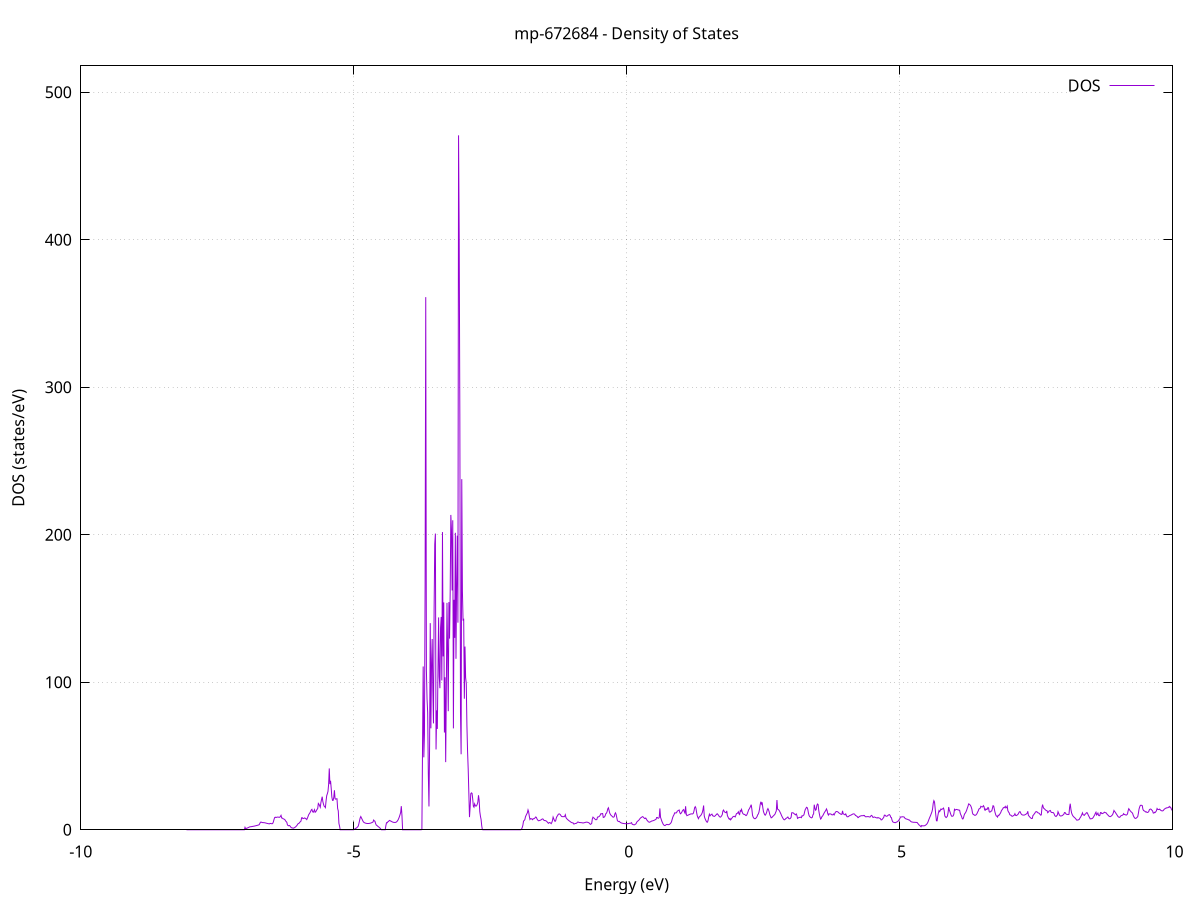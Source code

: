set title 'mp-672684 - Density of States'
set xlabel 'Energy (eV)'
set ylabel 'DOS (states/eV)'
set grid
set xrange [-10:10]
set yrange [0:517.941]
set xzeroaxis lt -1
set terminal png size 800,600
set output 'mp-672684_dos_gnuplot.png'
plot '-' using 1:2 with lines title 'DOS'
-8.063800 0.000000
-8.052100 0.000000
-8.040300 0.000000
-8.028500 0.000000
-8.016700 0.000000
-8.004900 0.000000
-7.993100 0.000000
-7.981400 0.000000
-7.969600 0.000000
-7.957800 0.000000
-7.946000 0.000000
-7.934200 0.000000
-7.922400 0.000000
-7.910700 0.000000
-7.898900 0.000000
-7.887100 0.000000
-7.875300 0.000000
-7.863500 0.000000
-7.851700 0.000000
-7.840000 0.000000
-7.828200 0.000000
-7.816400 0.000000
-7.804600 0.000000
-7.792800 0.000000
-7.781000 0.000000
-7.769300 0.000000
-7.757500 0.000000
-7.745700 0.000000
-7.733900 0.000000
-7.722100 0.000000
-7.710300 0.000000
-7.698600 0.000000
-7.686800 0.000000
-7.675000 0.000000
-7.663200 0.000000
-7.651400 0.000000
-7.639600 0.000000
-7.627900 0.000000
-7.616100 0.000000
-7.604300 0.000000
-7.592500 0.000000
-7.580700 0.000000
-7.568900 0.000000
-7.557200 0.000000
-7.545400 0.000000
-7.533600 0.000000
-7.521800 0.000000
-7.510000 0.000000
-7.498200 0.000000
-7.486400 0.000000
-7.474700 0.000000
-7.462900 0.000000
-7.451100 0.000000
-7.439300 0.000000
-7.427500 0.000000
-7.415700 0.000000
-7.404000 0.000000
-7.392200 0.000000
-7.380400 0.000000
-7.368600 0.000000
-7.356800 0.000000
-7.345000 0.000000
-7.333300 0.000000
-7.321500 0.000000
-7.309700 0.000000
-7.297900 0.000000
-7.286100 0.000000
-7.274300 0.000000
-7.262600 0.000000
-7.250800 0.000000
-7.239000 0.000000
-7.227200 0.000000
-7.215400 0.000000
-7.203600 0.000000
-7.191900 0.000000
-7.180100 0.000000
-7.168300 0.000000
-7.156500 0.000000
-7.144700 0.000000
-7.132900 0.000000
-7.121200 0.000000
-7.109400 0.000000
-7.097600 0.000000
-7.085800 0.000000
-7.074000 0.000000
-7.062200 0.000000
-7.050500 0.000000
-7.038700 0.000000
-7.026900 0.000000
-7.015100 0.000000
-7.003300 0.000000
-6.991500 1.641300
-6.979800 0.751600
-6.968000 0.917600
-6.956200 1.094700
-6.944400 1.282900
-6.932600 1.482100
-6.920800 1.692500
-6.909100 1.914000
-6.897300 2.038300
-6.885500 2.058200
-6.873700 2.127800
-6.861900 2.218100
-6.850100 2.302100
-6.838400 2.380000
-6.826600 2.452500
-6.814800 2.556500
-6.803000 2.661400
-6.791200 2.767300
-6.779400 2.878600
-6.767700 2.997400
-6.755900 3.123500
-6.744100 3.255100
-6.732300 3.423400
-6.720500 4.240900
-6.708700 5.120100
-6.697000 5.241100
-6.685200 5.015200
-6.673400 4.882700
-6.661600 4.849500
-6.649800 4.837200
-6.638000 4.793200
-6.626300 4.716900
-6.614500 4.608400
-6.602700 4.485400
-6.590900 4.377400
-6.579100 4.268900
-6.567300 4.151600
-6.555600 4.071700
-6.543800 4.005600
-6.532000 4.316900
-6.520200 4.253800
-6.508400 4.168800
-6.496600 4.061900
-6.484900 4.256100
-6.473100 5.201000
-6.461300 6.819600
-6.449500 8.193500
-6.437700 8.560300
-6.425900 8.297200
-6.414200 8.432800
-6.402400 8.598300
-6.390600 8.599300
-6.378800 8.562800
-6.367000 8.453200
-6.355200 8.508900
-6.343500 9.041900
-6.331700 9.784200
-6.319900 7.985600
-6.308100 7.956000
-6.296300 7.509900
-6.284500 7.365600
-6.272800 7.140600
-6.261000 6.841400
-6.249200 6.044800
-6.237400 5.561500
-6.225600 5.065800
-6.213800 3.244100
-6.202100 2.926600
-6.190300 2.690700
-6.178500 2.925300
-6.166700 2.555000
-6.154900 1.905200
-6.143100 1.423800
-6.131300 1.302000
-6.119600 1.185200
-6.107800 1.073600
-6.096000 1.226000
-6.084200 1.451700
-6.072400 1.744600
-6.060600 2.116800
-6.048900 2.568400
-6.037100 3.099300
-6.025300 3.871600
-6.013500 4.254700
-6.001700 4.406500
-5.989900 4.995200
-5.978200 5.477600
-5.966400 5.853700
-5.954600 8.137300
-5.942800 8.192800
-5.931000 7.560600
-5.919200 7.688100
-5.907500 7.829700
-5.895700 8.063200
-5.883900 7.521200
-5.872100 7.470000
-5.860300 6.928700
-5.848500 7.877800
-5.836800 9.026800
-5.825000 10.230200
-5.813200 10.888100
-5.801400 11.557500
-5.789600 12.420000
-5.777800 13.436000
-5.766100 13.846800
-5.754300 12.353000
-5.742500 11.861800
-5.730700 12.615700
-5.718900 13.632100
-5.707100 11.863900
-5.695400 12.244800
-5.683600 12.963800
-5.671800 13.830600
-5.660000 14.328300
-5.648200 17.855400
-5.636400 17.286800
-5.624700 16.305500
-5.612900 15.280000
-5.601100 18.455100
-5.589300 20.533200
-5.577500 22.426300
-5.565700 19.138200
-5.554000 17.417700
-5.542200 16.029000
-5.530400 15.628000
-5.518600 15.012700
-5.506800 19.530500
-5.495000 23.079600
-5.483300 24.424500
-5.471500 26.013900
-5.459700 30.778400
-5.447900 41.612200
-5.436100 30.968700
-5.424300 33.225300
-5.412600 28.218900
-5.400800 22.241100
-5.389000 19.927600
-5.377200 19.952300
-5.365400 21.904900
-5.353600 26.821200
-5.341900 21.121400
-5.330100 20.736500
-5.318300 20.985500
-5.306500 21.032200
-5.294700 14.462300
-5.282900 12.792600
-5.271200 4.353100
-5.259400 2.446100
-5.247600 0.000000
-5.235800 0.000000
-5.224000 0.000000
-5.212200 0.000000
-5.200500 0.000000
-5.188700 0.000000
-5.176900 0.000000
-5.165100 0.000000
-5.153300 0.000000
-5.141500 0.000000
-5.129800 0.000000
-5.118000 0.000000
-5.106200 0.000000
-5.094400 0.000000
-5.082600 0.000000
-5.070800 0.000000
-5.059100 0.000000
-5.047300 0.000000
-5.035500 0.000000
-5.023700 0.000000
-5.011900 0.000000
-5.000100 0.000000
-4.988400 0.265900
-4.976600 0.705200
-4.964800 0.980500
-4.953000 1.117200
-4.941200 1.495800
-4.929400 1.936600
-4.917700 2.439700
-4.905900 4.043900
-4.894100 6.079200
-4.882300 7.984500
-4.870500 8.968900
-4.858700 8.036700
-4.846900 7.168300
-4.835200 6.199200
-4.823400 5.403700
-4.811600 4.966100
-4.799800 4.737300
-4.788000 4.553400
-4.776200 4.414300
-4.764500 4.319900
-4.752700 4.266200
-4.740900 4.249800
-4.729100 4.264700
-4.717300 4.310200
-4.705500 4.386200
-4.693800 4.492800
-4.682000 4.633200
-4.670200 4.809400
-4.658400 5.021700
-4.646600 5.270700
-4.634800 6.587100
-4.623100 6.032100
-4.611300 5.801400
-4.599500 4.301400
-4.587700 3.241700
-4.575900 2.931400
-4.564100 2.568100
-4.552400 2.152000
-4.540600 1.883200
-4.528800 1.443300
-4.517000 1.109900
-4.505200 0.536800
-4.493400 0.000000
-4.481700 0.000000
-4.469900 0.000000
-4.458100 0.000000
-4.446300 0.000000
-4.434500 0.000000
-4.422700 0.000000
-4.411000 2.796800
-4.399200 4.797600
-4.387400 4.727600
-4.375600 5.397100
-4.363800 5.613400
-4.352000 6.133000
-4.340300 6.366000
-4.328500 5.984100
-4.316700 5.847800
-4.304900 5.563400
-4.293100 5.333500
-4.281300 5.157900
-4.269600 5.036700
-4.257800 4.970000
-4.246000 4.957600
-4.234200 4.999600
-4.222400 5.165100
-4.210600 5.504000
-4.198900 6.022900
-4.187100 6.735600
-4.175300 7.688600
-4.163500 8.849000
-4.151700 10.214800
-4.139900 11.785800
-4.128200 16.018300
-4.116400 9.794200
-4.104600 0.000000
-4.092800 0.000000
-4.081000 0.000000
-4.069200 0.000000
-4.057500 0.000000
-4.045700 0.000000
-4.033900 0.000000
-4.022100 0.000000
-4.010300 0.000000
-3.998500 0.000000
-3.986800 0.000000
-3.975000 0.000000
-3.963200 0.000000
-3.951400 0.000000
-3.939600 0.000000
-3.927800 0.000000
-3.916100 0.000000
-3.904300 0.000000
-3.892500 0.000000
-3.880700 0.000000
-3.868900 0.000000
-3.857100 0.000000
-3.845400 0.000000
-3.833600 0.000000
-3.821800 0.000000
-3.810000 0.000000
-3.798200 0.000000
-3.786400 0.000000
-3.774700 0.000000
-3.762900 0.000000
-3.751100 0.183100
-3.739300 56.641000
-3.727500 110.704300
-3.715700 49.137500
-3.704000 64.733900
-3.692200 166.247400
-3.680400 361.165100
-3.668600 108.329600
-3.656800 88.809600
-3.645000 79.375700
-3.633300 38.035600
-3.621500 15.818400
-3.609700 57.713900
-3.597900 140.090100
-3.586100 68.794000
-3.574300 113.112800
-3.562600 129.367200
-3.550800 94.423600
-3.539000 72.112500
-3.527200 149.200300
-3.515400 193.681000
-3.503600 200.828400
-3.491800 54.456400
-3.480100 80.991200
-3.468300 68.391900
-3.456500 108.382000
-3.444700 144.001300
-3.432900 103.868800
-3.421100 96.013200
-3.409400 136.756000
-3.397600 144.285600
-3.385800 101.287100
-3.374000 201.863100
-3.362200 117.547200
-3.350400 154.145500
-3.338700 65.948100
-3.326900 103.402100
-3.315100 45.884400
-3.303300 95.193900
-3.291500 153.831700
-3.279700 120.432600
-3.268000 80.408600
-3.256200 154.380100
-3.244400 129.619800
-3.232600 161.335400
-3.220800 213.483000
-3.209000 203.079700
-3.197300 162.257100
-3.185500 209.868500
-3.173700 68.730900
-3.161900 155.945800
-3.150100 130.134200
-3.138300 201.345700
-3.126600 115.929100
-3.114800 166.787900
-3.103000 199.414000
-3.091200 140.420200
-3.079400 470.855500
-3.067600 403.730800
-3.055900 281.449700
-3.044100 79.801500
-3.032300 51.199200
-3.020500 237.736000
-3.008700 161.837900
-2.996900 141.815300
-2.985200 143.121200
-2.973400 88.864600
-2.961600 124.244500
-2.949800 103.179900
-2.938000 99.387800
-2.926200 70.848400
-2.914500 53.362400
-2.902700 41.099100
-2.890900 25.008300
-2.879100 8.574600
-2.867300 15.365200
-2.855500 24.442900
-2.843800 25.027700
-2.832000 24.702500
-2.820200 20.979100
-2.808400 15.966200
-2.796600 15.298800
-2.784800 17.578300
-2.773100 16.452000
-2.761300 15.985100
-2.749500 16.250700
-2.737700 17.260300
-2.725900 18.742900
-2.714100 23.397200
-2.702400 20.215000
-2.690600 12.340000
-2.678800 9.179800
-2.667000 7.048800
-2.655200 2.773500
-2.643400 0.118500
-2.631700 0.000000
-2.619900 0.000000
-2.608100 0.000000
-2.596300 0.000000
-2.584500 0.000000
-2.572700 0.000000
-2.561000 0.000000
-2.549200 0.000000
-2.537400 0.000000
-2.525600 0.000000
-2.513800 0.000000
-2.502000 0.000000
-2.490300 0.000000
-2.478500 0.000000
-2.466700 0.000000
-2.454900 0.000000
-2.443100 0.000000
-2.431300 0.000000
-2.419600 0.000000
-2.407800 0.000000
-2.396000 0.000000
-2.384200 0.000000
-2.372400 0.000000
-2.360600 0.000000
-2.348900 0.000000
-2.337100 0.000000
-2.325300 0.000000
-2.313500 0.000000
-2.301700 0.000000
-2.289900 0.000000
-2.278200 0.000000
-2.266400 0.000000
-2.254600 0.000000
-2.242800 0.000000
-2.231000 0.000000
-2.219200 0.000000
-2.207400 0.000000
-2.195700 0.000000
-2.183900 0.000000
-2.172100 0.000000
-2.160300 0.000000
-2.148500 0.000000
-2.136700 0.000000
-2.125000 0.000000
-2.113200 0.000000
-2.101400 0.000000
-2.089600 0.000000
-2.077800 0.000000
-2.066000 0.000000
-2.054300 0.000000
-2.042500 0.000000
-2.030700 0.000000
-2.018900 0.000000
-2.007100 0.000000
-1.995300 0.000000
-1.983600 0.000000
-1.971800 0.000000
-1.960000 0.000000
-1.948200 0.000000
-1.936400 0.066700
-1.924600 0.552200
-1.912900 1.508000
-1.901100 3.070000
-1.889300 5.835400
-1.877500 6.301600
-1.865700 6.809500
-1.853900 8.729100
-1.842200 9.772600
-1.830400 10.648800
-1.818600 11.543900
-1.806800 13.449800
-1.795000 12.113600
-1.783200 9.165900
-1.771500 6.986900
-1.759700 7.585400
-1.747900 7.501600
-1.736100 7.271700
-1.724300 6.829700
-1.712500 7.507500
-1.700800 7.418000
-1.689000 7.724500
-1.677200 8.109500
-1.665400 8.696200
-1.653600 8.388700
-1.641800 7.288900
-1.630100 6.700100
-1.618300 6.129400
-1.606500 6.143500
-1.594700 6.299300
-1.582900 6.450400
-1.571100 6.638600
-1.559400 7.017500
-1.547600 7.249000
-1.535800 7.384300
-1.524000 6.837900
-1.512200 6.312500
-1.500400 6.246500
-1.488700 6.213600
-1.476900 6.028700
-1.465100 5.701100
-1.453300 5.231000
-1.441500 4.708500
-1.429700 4.376600
-1.418000 4.895700
-1.406200 4.857500
-1.394400 4.605400
-1.382600 4.155000
-1.370800 4.935300
-1.359000 6.238200
-1.347300 8.598800
-1.335500 7.448600
-1.323700 6.434700
-1.311900 5.693600
-1.300100 6.094900
-1.288300 8.017800
-1.276600 9.028000
-1.264800 9.596700
-1.253000 10.474100
-1.241200 10.717800
-1.229400 10.722000
-1.217600 10.379600
-1.205900 9.724500
-1.194100 9.108400
-1.182300 8.923600
-1.170500 8.883900
-1.158700 8.924100
-1.146900 8.838900
-1.135200 9.190000
-1.123400 10.214100
-1.111600 8.284800
-1.099800 7.638300
-1.088000 7.174500
-1.076200 6.766200
-1.064500 6.391200
-1.052700 6.049500
-1.040900 5.744900
-1.029100 5.401100
-1.017300 5.072800
-1.005500 4.865300
-0.993800 4.708100
-0.982000 4.708300
-0.970200 3.910900
-0.958400 3.952800
-0.946600 4.226500
-0.934800 4.293400
-0.923100 4.336100
-0.911300 4.640100
-0.899500 5.208700
-0.887700 5.260800
-0.875900 5.012600
-0.864100 4.904000
-0.852300 4.885500
-0.840600 4.837100
-0.828800 4.803600
-0.817000 4.785200
-0.805200 4.626700
-0.793400 4.611700
-0.781600 4.777600
-0.769900 4.840800
-0.758100 4.991200
-0.746300 5.128000
-0.734500 5.177000
-0.722700 5.138200
-0.710900 5.011700
-0.699200 4.864900
-0.687400 4.613300
-0.675600 4.080100
-0.663800 3.657100
-0.652000 3.911700
-0.640200 4.328200
-0.628500 7.397800
-0.616700 8.557300
-0.604900 8.058800
-0.593100 7.815600
-0.581300 7.252300
-0.569500 6.849200
-0.557800 6.820100
-0.546000 6.919200
-0.534200 8.582700
-0.522400 8.652100
-0.510600 8.849100
-0.498800 9.181900
-0.487100 9.717400
-0.475300 10.826200
-0.463500 10.717200
-0.451700 11.029500
-0.439900 10.998600
-0.428100 8.360600
-0.416400 8.511400
-0.404600 8.732000
-0.392800 9.597400
-0.381000 10.948600
-0.369200 11.260800
-0.357400 12.374000
-0.345700 14.199100
-0.333900 14.908100
-0.322100 13.164900
-0.310300 11.341300
-0.298500 10.477800
-0.286700 9.815400
-0.275000 9.478700
-0.263200 9.019500
-0.251400 8.582000
-0.239600 8.556100
-0.227800 8.882200
-0.216000 10.752500
-0.204300 11.488000
-0.192500 10.407300
-0.180700 8.240600
-0.168900 6.149200
-0.157100 5.796800
-0.145300 5.579600
-0.133600 5.697700
-0.121800 5.175500
-0.110000 4.836900
-0.098200 4.655100
-0.086400 4.507700
-0.074600 4.386600
-0.062900 4.309700
-0.051100 4.244500
-0.039300 4.189200
-0.027500 4.145500
-0.015700 4.120400
-0.003900 4.113900
0.007800 4.125600
0.019600 4.141700
0.031400 4.177400
0.043200 4.311500
0.055000 4.383000
0.066800 4.391000
0.078500 4.537000
0.090300 4.816500
0.102100 3.733200
0.113900 3.586100
0.125700 3.432600
0.137500 3.315600
0.149200 3.496900
0.161000 3.783100
0.172800 4.118900
0.184600 5.154000
0.196400 5.641300
0.208200 6.018200
0.219900 6.381000
0.231700 6.895500
0.243500 7.520500
0.255300 8.016200
0.267100 8.315500
0.278900 8.617000
0.290600 8.922400
0.302400 8.685600
0.314200 8.251500
0.326000 7.681700
0.337800 7.567500
0.349600 7.974300
0.361300 7.309200
0.373100 6.450900
0.384900 6.050300
0.396700 5.406300
0.408500 5.245000
0.420300 5.106700
0.432100 5.359600
0.443800 5.563600
0.455600 5.884700
0.467400 5.977700
0.479200 6.096300
0.491000 6.237300
0.502800 6.413700
0.514500 6.634100
0.526300 6.874900
0.538100 7.100900
0.549900 8.323600
0.561700 8.350300
0.573500 7.821300
0.585200 7.856100
0.597000 8.335700
0.608800 14.473900
0.620600 8.498600
0.632400 7.197700
0.644200 5.840000
0.655900 4.849200
0.667700 3.886300
0.679500 3.283400
0.691300 2.925900
0.703100 2.840900
0.714900 3.204600
0.726600 3.487500
0.738400 3.665300
0.750200 3.509500
0.762000 3.443000
0.773800 3.518000
0.785600 3.711800
0.797300 4.095500
0.809100 4.577400
0.820900 5.302600
0.832700 6.917200
0.844500 8.402100
0.856300 9.487200
0.868000 10.227200
0.879800 11.484900
0.891600 11.448800
0.903400 11.364900
0.915200 11.618400
0.927000 12.619900
0.938700 12.873100
0.950500 13.163200
0.962300 13.421700
0.974100 11.595100
0.985900 10.838900
0.997700 11.224900
1.009400 11.848300
1.021200 12.768500
1.033000 13.404000
1.044800 13.707700
1.056600 12.178700
1.068400 11.306800
1.080100 15.948700
1.091900 10.688200
1.103700 9.557400
1.115500 9.780500
1.127300 9.953400
1.139100 10.159500
1.150800 10.398700
1.162600 10.515800
1.174400 10.733100
1.186200 10.812000
1.198000 10.701600
1.209800 10.775900
1.221500 11.169400
1.233300 12.632700
1.245100 14.909800
1.256900 15.660600
1.268700 14.747400
1.280500 11.993800
1.292200 9.674000
1.304000 8.426100
1.315800 7.525000
1.327600 8.590000
1.339400 9.022100
1.351200 9.453600
1.362900 9.971600
1.374700 10.722900
1.386500 11.756900
1.398300 13.617000
1.410100 16.454300
1.421900 9.347200
1.433600 7.843800
1.445400 6.793500
1.457200 5.915200
1.469000 5.241200
1.480800 5.151000
1.492600 6.559700
1.504300 8.856800
1.516100 10.551400
1.527900 9.463400
1.539700 10.011800
1.551500 10.392900
1.563300 10.625900
1.575000 9.492000
1.586800 9.422200
1.598600 9.094900
1.610400 9.105700
1.622200 9.481000
1.634000 10.004700
1.645700 10.312500
1.657500 10.900600
1.669300 10.437100
1.681100 9.977800
1.692900 9.217500
1.704700 8.754600
1.716400 8.536000
1.728200 8.875200
1.740000 9.496200
1.751800 10.313000
1.763600 12.750300
1.775400 13.378700
1.787200 12.436400
1.798900 11.940400
1.810700 11.774700
1.822500 11.575200
1.834300 12.818800
1.846100 9.541200
1.857900 8.618500
1.869600 7.670800
1.881400 7.111700
1.893200 7.641000
1.905000 6.710200
1.916800 7.306300
1.928600 7.917200
1.940300 8.472300
1.952100 8.998900
1.963900 9.081700
1.975700 9.115300
1.987500 8.692300
1.999300 9.627700
2.011000 10.915500
2.022800 11.056200
2.034600 11.434300
2.046400 12.185300
2.058200 10.738700
2.070000 10.324200
2.081700 13.027200
2.093500 12.577000
2.105300 13.795100
2.117100 12.029000
2.128900 10.985600
2.140700 10.586200
2.152400 10.413600
2.164200 10.432600
2.176000 9.886200
2.187800 9.607500
2.199600 9.991800
2.211400 10.994900
2.223100 12.159800
2.234900 13.552500
2.246700 14.144000
2.258500 15.017200
2.270300 15.934300
2.282100 17.012600
2.293800 14.023000
2.305600 9.894500
2.317400 8.613700
2.329200 7.934500
2.341000 7.568700
2.352800 7.486700
2.364500 7.707200
2.376300 8.296800
2.388100 8.856500
2.399900 10.118900
2.411700 10.683100
2.423500 11.924400
2.435200 14.199700
2.447000 17.199000
2.458800 19.016800
2.470600 17.452800
2.482400 18.592100
2.494200 15.159800
2.505900 12.412600
2.517700 11.211500
2.529500 10.127100
2.541300 9.913300
2.553100 10.728500
2.564900 11.805000
2.576600 13.570700
2.588400 14.352600
2.600200 13.389600
2.612000 12.032400
2.623800 10.106600
2.635600 9.223500
2.647300 8.104000
2.659100 8.243100
2.670900 8.769300
2.682700 9.219100
2.694500 9.653300
2.706300 10.105900
2.718000 10.609700
2.729800 11.790700
2.741600 12.789500
2.753400 20.151700
2.765200 13.997400
2.777000 13.752000
2.788700 13.343000
2.800500 12.730500
2.812300 11.781500
2.824100 10.922800
2.835900 9.820300
2.847700 8.900200
2.859400 8.060400
2.871200 7.323200
2.883000 6.843600
2.894800 6.769100
2.906600 7.230000
2.918400 7.717300
2.930100 7.905000
2.941900 8.307300
2.953700 8.677900
2.965500 7.844300
2.977300 7.465300
2.989100 7.444500
3.000800 7.807000
3.012600 8.447000
3.024400 11.545900
3.036200 11.540800
3.048000 11.526000
3.059800 11.159300
3.071600 10.813400
3.083300 10.416900
3.095100 10.117300
3.106900 10.732400
3.118700 9.760300
3.130500 7.717700
3.142300 8.017800
3.154000 8.263200
3.165800 8.401200
3.177600 8.439900
3.189400 8.495600
3.201200 8.226900
3.213000 9.505000
3.224700 9.352100
3.236500 9.782900
3.248300 10.136700
3.260100 12.131900
3.271900 13.684100
3.283700 14.453000
3.295400 15.257400
3.307200 15.043900
3.319000 13.767300
3.330800 11.234000
3.342600 9.613000
3.354400 8.904400
3.366100 8.538100
3.377900 8.207900
3.389700 8.087000
3.401500 8.490000
3.413300 10.178500
3.425100 10.745100
3.436800 16.997900
3.448600 14.800600
3.460400 13.276700
3.472200 13.668300
3.484000 16.486800
3.495800 17.475600
3.507500 17.128400
3.519300 13.096400
3.531100 10.579600
3.542900 8.531500
3.554700 7.258800
3.566500 7.809900
3.578200 8.965100
3.590000 9.329200
3.601800 10.164700
3.613600 11.065700
3.625400 11.834000
3.637200 12.516400
3.648900 13.164700
3.660700 14.138100
3.672500 13.059000
3.684300 10.950400
3.696100 9.969800
3.707900 10.845200
3.719600 10.650500
3.731400 10.771300
3.743200 10.678100
3.755000 10.216700
3.766800 10.108600
3.778600 10.131200
3.790300 10.699300
3.802100 10.105800
3.813900 11.110600
3.825700 11.947200
3.837500 12.322400
3.849300 12.390400
3.861000 12.260200
3.872800 12.042300
3.884600 11.537800
3.896400 11.254600
3.908200 10.970400
3.920000 10.656300
3.931700 10.409000
3.943500 10.538900
3.955300 12.854500
3.967100 10.797300
3.978900 10.627900
3.990700 10.268200
4.002400 10.149200
4.014200 10.747900
4.026000 9.604600
4.037800 8.842400
4.049600 8.801500
4.061400 8.890800
4.073100 9.285200
4.084900 9.598300
4.096700 9.794000
4.108500 9.901400
4.120300 10.199200
4.132100 10.414100
4.143800 10.691500
4.155600 10.792200
4.167400 10.735500
4.179200 10.511000
4.191000 9.672700
4.202800 9.563100
4.214500 9.202600
4.226300 8.922300
4.238100 8.217200
4.249900 8.421300
4.261700 9.050800
4.273500 9.128600
4.285200 9.372300
4.297000 9.509600
4.308800 9.545300
4.320600 9.522100
4.332400 9.518300
4.344200 9.760900
4.355900 9.699000
4.367700 9.020700
4.379500 8.794900
4.391300 8.823100
4.403100 8.879000
4.414900 8.910900
4.426700 8.907100
4.438400 8.815300
4.450200 8.650500
4.462000 8.737700
4.473800 9.387400
4.485600 9.761200
4.497400 9.398400
4.509100 8.494100
4.520900 8.391500
4.532700 8.655300
4.544500 8.621900
4.556300 8.382700
4.568100 8.213500
4.579800 8.067900
4.591600 7.950500
4.603400 8.317200
4.615200 8.085300
4.627000 7.902800
4.638800 7.800500
4.650500 7.422200
4.662300 6.671300
4.674100 6.750200
4.685900 7.265100
4.697700 7.834200
4.709500 8.373900
4.721200 9.894900
4.733000 9.923100
4.744800 9.392100
4.756600 9.205600
4.768400 9.159800
4.780200 9.533600
4.791900 9.906800
4.803700 10.147100
4.815500 10.267000
4.827300 9.684600
4.839100 8.450600
4.850900 8.235700
4.862600 6.420000
4.874400 5.405700
4.886200 5.138900
4.898000 4.976000
4.909800 4.890700
4.921600 4.799900
4.933300 5.011100
4.945100 5.228000
4.956900 5.431900
4.968700 5.733400
4.980500 6.209300
4.992300 6.849000
5.004000 7.535300
5.015800 8.663700
5.027600 8.672700
5.039400 8.705100
5.051200 8.800700
5.063000 8.836700
5.074700 8.683900
5.086500 8.571500
5.098300 7.798300
5.110100 7.492500
5.121900 7.344000
5.133700 7.191500
5.145400 7.085000
5.157200 6.907400
5.169000 6.642600
5.180800 6.606100
5.192600 6.142800
5.204400 5.670000
5.216100 5.379700
5.227900 5.261900
5.239700 5.176900
5.251500 5.100900
5.263300 5.069800
5.275100 5.061600
5.286800 5.042600
5.298600 5.012800
5.310400 4.984900
5.322200 4.920400
5.334000 4.340900
5.345800 3.769700
5.357500 3.252300
5.369300 2.993700
5.381100 2.459700
5.392900 2.039200
5.404700 2.886900
5.416500 2.678900
5.428200 2.676500
5.440000 2.667100
5.451800 2.706200
5.463600 2.795700
5.475400 3.136100
5.487200 3.452600
5.498900 3.863200
5.510700 4.537800
5.522500 5.458000
5.534300 6.708100
5.546100 7.813100
5.557900 8.837300
5.569600 9.863600
5.581400 11.056300
5.593200 12.180000
5.605000 14.230900
5.616800 17.999400
5.628600 19.735600
5.640300 18.831500
5.652100 14.445800
5.663900 9.838400
5.675700 6.091000
5.687500 6.078800
5.699300 9.123100
5.711100 11.474200
5.722800 13.002500
5.734600 12.292800
5.746400 13.147300
5.758200 14.099600
5.770000 13.697500
5.781800 14.052100
5.793500 14.295400
5.805300 14.711800
5.817100 13.068300
5.828900 9.350500
5.840700 8.756900
5.852500 8.264500
5.864200 8.666400
5.876000 9.235700
5.887800 11.376600
5.899600 15.412800
5.911400 13.302200
5.923200 12.238800
5.934900 10.853800
5.946700 9.647500
5.958500 9.105500
5.970300 9.200900
5.982100 9.433900
5.993900 10.531000
6.005600 13.845300
6.017400 13.271200
6.029200 13.664200
6.041000 13.808400
6.052800 13.742200
6.064600 13.533200
6.076300 13.509200
6.088100 13.251200
6.099900 13.285000
6.111700 11.155300
6.123500 10.059400
6.135300 9.151000
6.147000 7.695100
6.158800 7.291700
6.170600 8.038700
6.182400 9.824000
6.194200 10.920000
6.206000 11.404700
6.217700 12.253200
6.229500 13.319500
6.241300 14.713200
6.253100 15.858600
6.264900 17.552300
6.276700 17.363600
6.288400 16.967300
6.300200 16.469300
6.312000 15.467300
6.323800 14.080500
6.335600 11.378800
6.347400 10.459600
6.359100 10.329400
6.370900 9.854300
6.382700 9.835400
6.394500 9.900800
6.406300 10.359600
6.418100 10.946100
6.429800 11.998300
6.441600 12.814000
6.453400 14.074400
6.465200 14.292800
6.477000 14.628700
6.488800 15.912600
6.500500 15.608600
6.512300 15.471300
6.524100 15.614400
6.535900 16.336200
6.547700 15.619600
6.559500 13.402900
6.571200 13.265000
6.583000 14.213800
6.594800 13.741500
6.606600 13.911400
6.618400 15.062600
6.630200 14.859300
6.641900 12.239100
6.653700 11.936500
6.665500 12.211800
6.677300 12.635900
6.689100 12.787100
6.700900 14.562400
6.712600 16.312200
6.724400 16.032900
6.736200 13.980600
6.748000 11.887400
6.759800 10.354900
6.771600 9.350300
6.783300 9.195600
6.795100 8.606100
6.806900 9.851900
6.818700 9.697900
6.830500 10.314700
6.842300 10.954500
6.854000 11.711200
6.865800 12.933600
6.877600 13.569400
6.889400 14.131400
6.901200 15.008700
6.913000 14.929300
6.924700 15.178100
6.936500 15.850900
6.948300 14.791900
6.960100 15.098300
6.971900 15.993500
6.983700 12.997000
6.995400 12.088200
7.007200 11.536700
7.019000 10.219800
7.030800 9.960000
7.042600 9.820900
7.054400 9.279200
7.066200 9.138000
7.077900 9.354200
7.089700 9.666500
7.101500 9.901600
7.113300 10.880400
7.125100 9.792100
7.136900 9.622300
7.148600 9.827000
7.160400 10.189400
7.172200 10.599300
7.184000 11.503400
7.195800 12.193400
7.207600 12.290000
7.219300 11.324600
7.231100 10.566800
7.242900 10.194600
7.254700 10.014300
7.266500 9.969900
7.278300 9.932900
7.290000 10.046900
7.301800 10.282100
7.313600 10.518700
7.325400 10.825800
7.337200 11.204400
7.349000 12.544900
7.360700 9.680800
7.372500 9.252000
7.384300 8.706500
7.396100 8.226600
7.407900 7.859400
7.419700 7.602800
7.431400 7.694000
7.443200 9.656200
7.455000 10.059300
7.466800 10.727300
7.478600 11.258000
7.490400 12.100600
7.502100 12.191500
7.513900 12.319300
7.525700 11.756800
7.537500 11.444500
7.549300 11.345500
7.561100 11.046000
7.572800 10.438700
7.584600 9.919600
7.596400 10.085800
7.608200 14.981000
7.620000 17.071300
7.631800 15.298200
7.643500 14.424500
7.655300 14.187700
7.667100 13.661100
7.678900 13.254900
7.690700 13.040300
7.702500 12.864500
7.714200 11.564900
7.726000 11.995500
7.737800 12.631000
7.749600 12.908400
7.761400 13.093500
7.773200 12.076700
7.784900 11.713500
7.796700 11.721200
7.808500 11.621300
7.820300 11.544500
7.832100 10.719800
7.843900 9.585200
7.855600 9.199200
7.867400 8.989600
7.879200 9.599700
7.891000 10.003400
7.902800 12.250400
7.914600 11.234900
7.926300 10.130100
7.938100 9.541900
7.949900 9.327800
7.961700 9.392500
7.973500 9.492400
7.985300 9.735500
7.997000 10.126700
8.008800 10.495200
8.020600 11.667900
8.032400 11.665200
8.044200 10.932500
8.056000 10.517000
8.067700 10.469900
8.079500 10.339000
8.091300 10.313800
8.103100 10.425100
8.114900 15.186100
8.126700 17.678000
8.138400 13.996900
8.150200 11.601500
8.162000 10.337600
8.173800 9.515700
8.185600 8.924900
8.197400 8.550900
8.209100 8.164100
8.220900 7.715400
8.232700 7.169000
8.244500 6.562300
8.256300 6.576200
8.268100 6.602400
8.279800 6.806200
8.291600 7.006100
8.303400 7.924100
8.315200 8.514900
8.327000 9.368900
8.338800 10.294900
8.350600 11.453500
8.362300 10.173400
8.374100 9.955000
8.385900 9.790700
8.397700 10.563900
8.409500 10.780900
8.421300 11.435500
8.433000 11.683400
8.444800 10.999100
8.456600 9.984500
8.468400 9.101600
8.480200 8.327000
8.492000 7.384500
8.503700 7.457000
8.515500 7.491400
8.527300 7.613300
8.539100 7.944000
8.550900 8.556100
8.562700 9.328500
8.574400 10.052600
8.586200 11.152800
8.598000 11.898400
8.609800 10.055300
8.621600 10.558600
8.633400 11.299200
8.645100 9.833300
8.656900 9.488000
8.668700 9.722600
8.680500 11.668800
8.692300 11.683400
8.704100 10.996300
8.715800 10.961300
8.727600 11.231600
8.739400 11.381100
8.751200 11.922000
8.763000 11.746800
8.774800 11.541400
8.786500 11.426400
8.798300 10.722000
8.810100 10.161100
8.821900 9.850700
8.833700 9.288900
8.845500 9.064400
8.857200 8.894500
8.869000 9.053300
8.880800 9.429100
8.892600 9.794700
8.904400 10.405100
8.916200 11.572500
8.927900 13.087100
8.939700 12.376400
8.951500 11.919000
8.963300 11.168600
8.975100 10.548500
8.986900 9.834300
8.998600 9.123600
9.010400 8.646300
9.022200 8.490500
9.034000 8.458700
9.045800 9.117700
9.057600 9.530000
9.069300 9.673000
9.081100 9.829800
9.092900 10.146900
9.104700 10.935600
9.116500 10.323900
9.128300 10.317800
9.140000 10.087600
9.151800 9.932400
9.163600 10.188600
9.175400 10.734200
9.187200 12.887600
9.199000 14.297700
9.210700 13.714500
9.222500 12.946900
9.234300 12.514200
9.246100 11.981900
9.257900 11.691500
9.269700 11.074700
9.281400 9.699500
9.293200 8.755100
9.305000 8.053600
9.316800 7.724900
9.328600 7.713800
9.340400 8.069900
9.352100 8.458500
9.363900 9.005300
9.375700 11.305100
9.387500 14.102400
9.399300 15.541900
9.411100 16.559200
9.422800 16.604200
9.434600 16.609100
9.446400 16.341000
9.458200 13.865600
9.470000 13.039800
9.481800 12.812300
9.493500 12.579600
9.505300 12.084000
9.517100 12.239700
9.528900 11.842100
9.540700 11.724100
9.552500 11.906500
9.564200 12.300600
9.576000 13.545500
9.587800 13.923600
9.599600 14.077300
9.611400 13.787800
9.623200 13.225500
9.634900 12.810500
9.646700 11.402800
9.658500 11.269400
9.670300 11.873100
9.682100 11.686500
9.693900 12.232200
9.705700 12.884700
9.717400 14.409200
9.729200 13.775700
9.741000 13.791300
9.752800 13.644700
9.764600 13.995200
9.776400 13.519800
9.788100 13.109100
9.799900 12.887700
9.811700 12.786600
9.823500 12.845600
9.835300 13.236900
9.847100 13.876100
9.858800 14.159800
9.870600 14.575900
9.882400 14.622500
9.894200 14.910000
9.906000 14.912000
9.917800 15.002600
9.929500 15.238400
9.941300 15.822600
9.953100 15.225100
9.964900 15.354400
9.976700 14.350500
9.988500 13.450000
10.000200 13.867000
10.012000 15.610700
10.023800 16.303700
10.035600 15.720100
10.047400 15.098900
10.059200 14.928900
10.070900 15.248800
10.082700 14.950000
10.094500 14.575100
10.106300 14.427000
10.118100 14.445800
10.129900 15.429800
10.141600 14.715900
10.153400 14.546700
10.165200 14.789200
10.177000 14.923300
10.188800 13.820600
10.200600 13.980400
10.212300 14.085700
10.224100 14.128300
10.235900 14.014500
10.247700 14.232200
10.259500 14.380100
10.271300 14.554900
10.283000 15.502900
10.294800 14.671600
10.306600 13.427800
10.318400 12.088100
10.330200 12.619400
10.342000 12.838500
10.353700 12.585200
10.365500 12.527100
10.377300 12.699100
10.389100 13.207100
10.400900 14.538500
10.412700 15.513200
10.424400 18.218100
10.436200 16.513800
10.448000 14.099000
10.459800 13.482200
10.471600 13.999400
10.483400 13.611500
10.495100 13.232500
10.506900 12.352200
10.518700 12.822500
10.530500 12.507600
10.542300 12.246800
10.554100 13.267600
10.565800 14.610400
10.577600 14.452400
10.589400 13.482600
10.601200 13.711000
10.613000 14.721900
10.624800 16.159300
10.636500 16.699200
10.648300 15.256700
10.660100 15.588800
10.671900 17.118400
10.683700 16.092900
10.695500 12.040800
10.707200 11.797800
10.719000 10.890100
10.730800 9.901600
10.742600 9.361800
10.754400 9.280200
10.766200 9.501500
10.777900 9.937300
10.789700 10.682800
10.801500 11.942200
10.813300 14.493100
10.825100 15.612000
10.836900 15.580100
10.848600 15.340200
10.860400 14.992600
10.872200 14.220900
10.884000 13.474100
10.895800 12.920000
10.907600 12.688000
10.919300 13.238400
10.931100 12.318300
10.942900 12.143000
10.954700 12.509300
10.966500 13.145900
10.978300 13.870200
10.990100 15.611400
11.001800 16.072300
11.013600 15.974400
11.025400 15.466400
11.037200 14.300500
11.049000 14.759000
11.060800 14.628600
11.072500 14.171700
11.084300 13.913400
11.096100 13.962000
11.107900 12.719600
11.119700 12.228100
11.131500 11.861400
11.143200 11.576600
11.155000 11.331900
11.166800 11.098100
11.178600 10.863100
11.190400 10.652200
11.202200 10.510600
11.213900 10.419600
11.225700 10.397300
11.237500 10.621800
11.249300 9.599500
11.261100 11.004500
11.272900 11.817000
11.284600 12.230400
11.296400 13.752900
11.308200 16.989700
11.320000 17.067600
11.331800 16.612600
11.343600 14.431400
11.355300 13.937200
11.367100 12.841000
11.378900 12.275300
11.390700 11.726700
11.402500 11.558400
11.414300 12.224100
11.426000 12.855800
11.437800 13.399500
11.449600 14.324600
11.461400 14.914100
11.473200 15.155400
11.485000 14.352600
11.496700 15.385800
11.508500 16.137100
11.520300 15.647300
11.532100 15.576300
11.543900 14.852100
11.555700 13.704900
11.567400 14.624100
11.579200 15.836000
11.591000 17.683900
11.602800 14.978700
11.614600 14.322900
11.626400 13.518000
11.638100 12.672200
11.649900 12.813100
11.661700 14.549800
11.673500 15.646500
11.685300 16.691800
11.697100 18.666600
11.708800 21.312200
11.720600 9.998000
11.732400 8.195600
11.744200 6.862100
11.756000 7.967900
11.767800 10.544200
11.779500 10.955400
11.791300 11.968100
11.803100 12.969400
11.814900 14.549500
11.826700 26.855400
11.838500 14.804700
11.850200 14.001400
11.862000 13.658900
11.873800 11.609800
11.885600 11.034500
11.897400 10.695700
11.909200 11.021300
11.920900 12.744200
11.932700 15.104800
11.944500 13.978100
11.956300 14.091700
11.968100 14.261300
11.979900 14.764700
11.991600 14.697400
12.003400 15.302200
12.015200 20.335200
12.027000 18.330900
12.038800 18.887700
12.050600 17.321200
12.062300 16.766500
12.074100 17.289500
12.085900 20.020500
12.097700 20.158700
12.109500 19.299500
12.121300 19.083600
12.133000 18.113600
12.144800 16.956000
12.156600 15.984400
12.168400 14.787700
12.180200 13.169100
12.192000 12.807800
12.203700 13.913500
12.215500 17.366900
12.227300 20.932400
12.239100 21.433100
12.250900 13.066600
12.262700 9.575200
12.274400 10.574700
12.286200 12.360500
12.298000 14.225300
12.309800 15.639300
12.321600 21.047400
12.333400 18.121700
12.345200 15.492000
12.356900 14.049400
12.368700 12.917200
12.380500 13.667700
12.392300 15.360900
12.404100 17.273300
12.415900 18.247000
12.427600 17.265200
12.439400 15.154200
12.451200 14.771300
12.463000 16.895700
12.474800 18.284900
12.486600 20.224900
12.498300 24.886800
12.510100 22.107000
12.521900 19.981900
12.533700 18.385500
12.545500 18.665300
12.557300 15.252100
12.569000 14.478000
12.580800 14.725200
12.592600 15.506800
12.604400 16.837300
12.616200 17.262900
12.628000 18.028500
12.639700 18.564000
12.651500 18.274000
12.663300 17.752400
12.675100 20.138500
12.686900 19.439100
12.698700 19.620000
12.710400 19.501400
12.722200 17.954100
12.734000 16.826600
12.745800 15.449700
12.757600 12.939100
12.769400 12.761200
12.781100 12.287200
12.792900 12.316800
12.804700 12.545700
12.816500 12.945100
12.828300 13.447300
12.840100 14.479300
12.851800 15.674700
12.863600 16.966000
12.875400 19.008500
12.887200 17.434800
12.899000 18.183200
12.910800 21.481100
12.922500 21.470600
12.934300 20.853600
12.946100 20.082400
12.957900 19.160700
12.969700 20.242200
12.981500 16.846000
12.993200 15.006200
13.005000 14.963200
13.016800 16.558500
13.028600 13.895800
13.040400 15.443100
13.052200 16.017600
13.063900 17.780900
13.075700 17.154100
13.087500 15.647200
13.099300 13.930500
13.111100 14.483900
13.122900 15.853600
13.134600 18.145500
13.146400 16.610800
13.158200 17.177400
13.170000 15.338200
13.181800 14.708900
13.193600 14.547700
13.205300 14.200000
13.217100 14.838300
13.228900 16.168600
13.240700 18.992500
13.252500 21.932300
13.264300 19.145900
13.276000 17.248700
13.287800 18.215400
13.299600 17.283700
13.311400 16.622100
13.323200 16.203200
13.335000 16.562500
13.346700 16.404100
13.358500 15.889800
13.370300 18.084700
13.382100 13.954200
13.393900 13.407700
13.405700 13.009100
13.417400 12.784400
13.429200 13.893800
13.441000 14.303500
13.452800 15.759800
13.464600 16.214000
13.476400 16.684300
13.488100 16.735100
13.499900 15.234600
13.511700 15.199800
13.523500 14.338100
13.535300 14.225400
13.547100 14.548600
13.558800 14.353500
13.570600 14.772100
13.582400 15.619900
13.594200 16.570900
13.606000 18.292400
13.617800 19.776500
13.629600 19.604500
13.641300 18.382400
13.653100 18.045100
13.664900 17.518900
13.676700 16.783600
13.688500 15.705600
13.700300 13.504100
13.712000 12.577400
13.723800 12.112700
13.735600 12.211600
13.747400 12.034400
13.759200 12.593800
13.771000 13.108400
13.782700 14.907500
13.794500 17.160000
13.806300 20.508900
13.818100 21.066500
13.829900 20.683700
13.841700 21.025600
13.853400 23.728900
13.865200 22.901400
13.877000 20.785700
13.888800 19.208400
13.900600 17.337900
13.912400 15.110700
13.924100 13.700100
13.935900 12.546400
13.947700 11.555500
13.959500 11.535700
13.971300 9.642200
13.983100 9.890400
13.994800 10.396600
14.006600 10.844400
14.018400 11.149000
14.030200 11.583400
14.042000 11.618300
14.053800 11.488900
14.065500 11.105300
14.077300 10.665100
14.089100 9.736100
14.100900 9.279400
14.112700 8.984500
14.124500 8.659700
14.136200 9.079400
14.148000 9.145300
14.159800 10.378100
14.171600 10.927500
14.183400 10.715700
14.195200 10.323100
14.206900 9.915300
14.218700 9.395000
14.230500 9.015500
14.242300 8.442000
14.254100 8.371800
14.265900 6.468200
14.277600 5.292000
14.289400 4.615100
14.301200 4.023900
14.313000 3.518300
14.324800 3.093700
14.336600 2.825600
14.348300 2.576000
14.360100 2.342400
14.371900 2.113500
14.383700 1.886200
14.395500 1.204500
14.407300 0.667500
14.419000 0.271400
14.430800 0.016200
14.442600 0.000000
14.454400 0.000000
14.466200 0.000000
14.478000 0.000000
14.489700 0.000000
14.501500 0.000000
14.513300 0.000000
14.525100 0.000000
14.536900 0.000000
14.548700 0.000000
14.560400 0.000000
14.572200 0.000000
14.584000 0.000000
14.595800 0.000000
14.607600 0.000000
14.619400 0.000000
14.631100 0.000000
14.642900 0.000000
14.654700 0.000000
14.666500 0.000000
14.678300 0.000000
14.690100 0.000000
14.701800 0.000000
14.713600 0.000000
14.725400 0.000000
14.737200 0.000000
14.749000 0.000000
14.760800 0.000000
14.772500 0.000000
14.784300 0.000000
14.796100 0.000000
14.807900 0.000000
14.819700 0.000000
14.831500 0.000000
14.843200 0.000000
14.855000 0.000000
14.866800 0.000000
14.878600 0.000000
14.890400 0.000000
14.902200 0.000000
14.913900 0.000000
14.925700 0.000000
14.937500 0.000000
14.949300 0.000000
14.961100 0.000000
14.972900 0.000000
14.984700 0.000000
14.996400 0.000000
15.008200 0.000000
15.020000 0.000000
15.031800 0.000000
15.043600 0.000000
15.055400 0.000000
15.067100 0.000000
15.078900 0.000000
15.090700 0.000000
15.102500 0.000000
15.114300 0.000000
15.126100 0.000000
15.137800 0.000000
15.149600 0.000000
15.161400 0.000000
15.173200 0.000000
15.185000 0.000000
15.196800 0.000000
15.208500 0.000000
15.220300 0.000000
15.232100 0.000000
15.243900 0.000000
15.255700 0.000000
15.267500 0.000000
15.279200 0.000000
15.291000 0.000000
15.302800 0.000000
15.314600 0.000000
15.326400 0.000000
15.338200 0.000000
15.349900 0.000000
15.361700 0.000000
15.373500 0.000000
15.385300 0.000000
15.397100 0.000000
15.408900 0.000000
15.420600 0.000000
15.432400 0.000000
15.444200 0.000000
15.456000 0.000000
15.467800 0.000000
15.479600 0.000000
15.491300 0.000000
15.503100 0.000000
e
